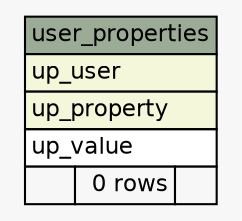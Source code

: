 // dot 2.38.0 on Linux 3.14.35-28.38.amzn1.x86_64
// SchemaSpy rev Unknown
digraph "user_properties" {
  graph [
    rankdir="RL"
    bgcolor="#f7f7f7"
    nodesep="0.18"
    ranksep="0.46"
    fontname="Helvetica"
    fontsize="11"
  ];
  node [
    fontname="Helvetica"
    fontsize="11"
    shape="plaintext"
  ];
  edge [
    arrowsize="0.8"
  ];
  "user_properties" [
    label=<
    <TABLE BORDER="0" CELLBORDER="1" CELLSPACING="0" BGCOLOR="#ffffff">
      <TR><TD COLSPAN="3" BGCOLOR="#9bab96" ALIGN="CENTER">user_properties</TD></TR>
      <TR><TD PORT="up_user" COLSPAN="3" BGCOLOR="#f4f7da" ALIGN="LEFT">up_user</TD></TR>
      <TR><TD PORT="up_property" COLSPAN="3" BGCOLOR="#f4f7da" ALIGN="LEFT">up_property</TD></TR>
      <TR><TD PORT="up_value" COLSPAN="3" ALIGN="LEFT">up_value</TD></TR>
      <TR><TD ALIGN="LEFT" BGCOLOR="#f7f7f7">  </TD><TD ALIGN="RIGHT" BGCOLOR="#f7f7f7">0 rows</TD><TD ALIGN="RIGHT" BGCOLOR="#f7f7f7">  </TD></TR>
    </TABLE>>
    URL="tables/user_properties.html"
    tooltip="user_properties"
  ];
}
